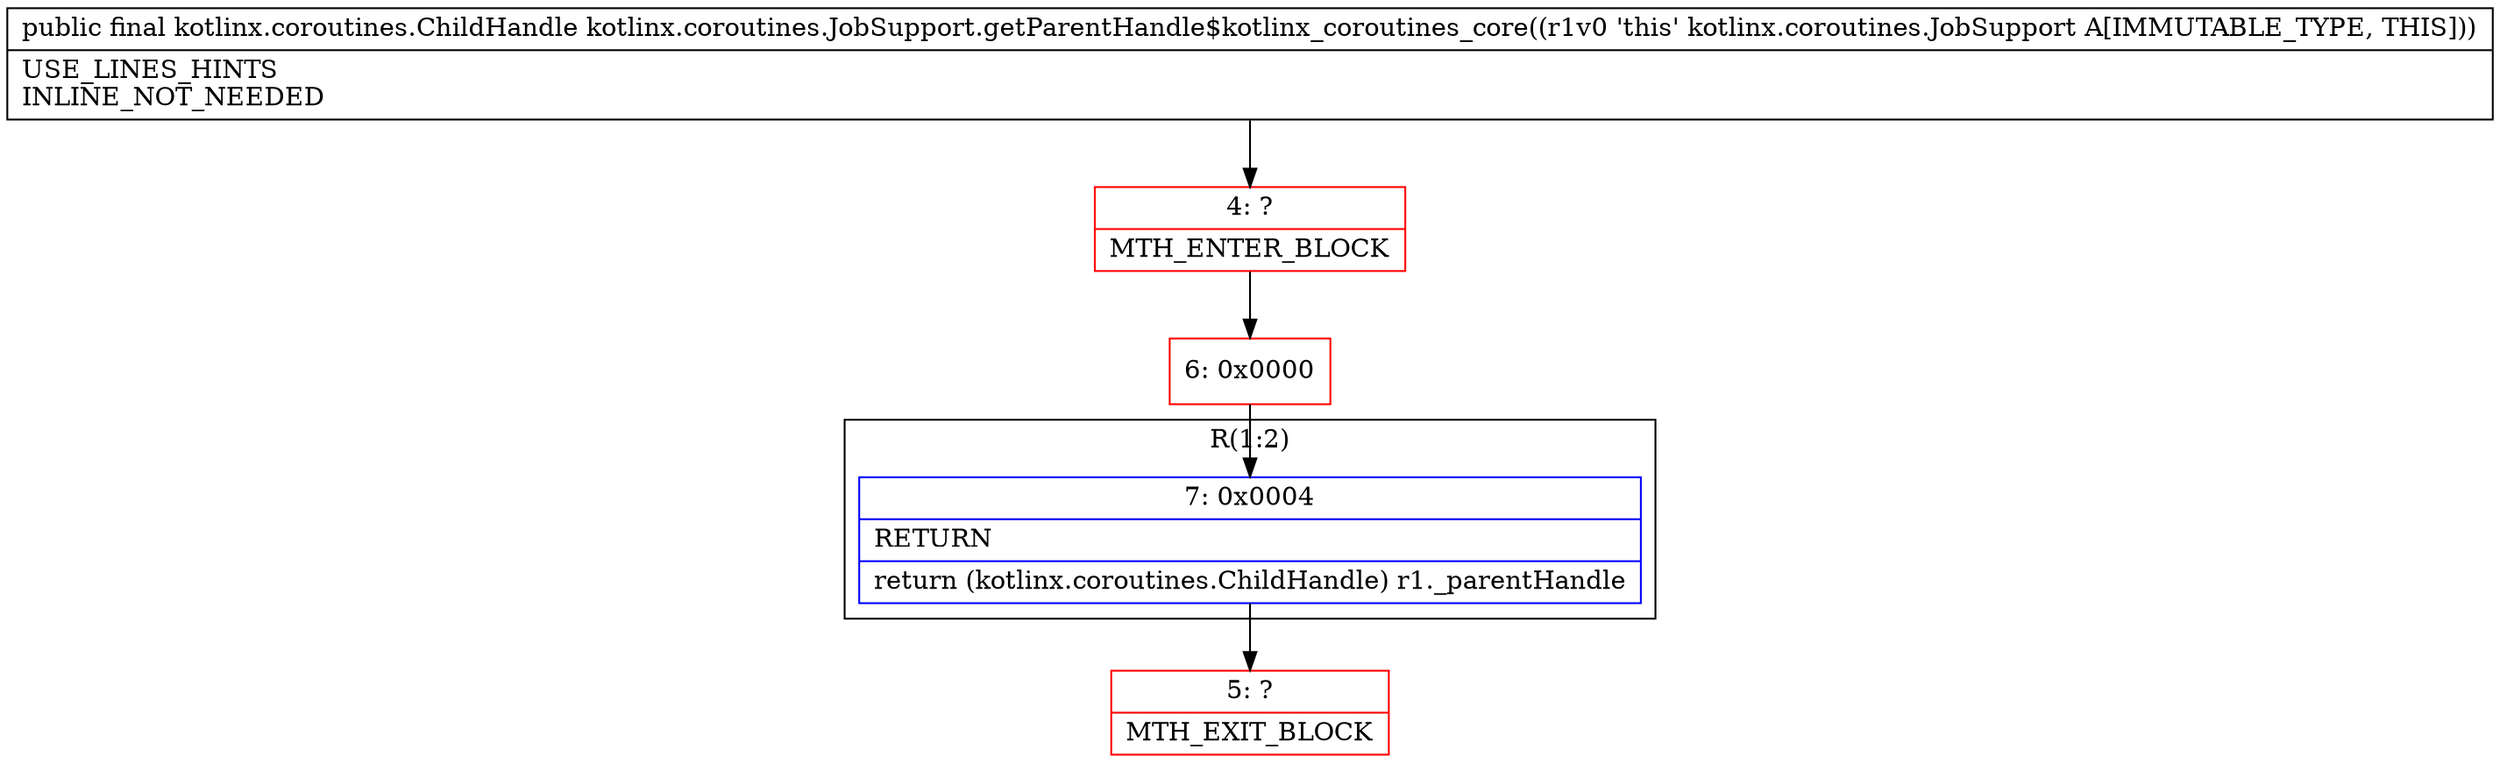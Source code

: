 digraph "CFG forkotlinx.coroutines.JobSupport.getParentHandle$kotlinx_coroutines_core()Lkotlinx\/coroutines\/ChildHandle;" {
subgraph cluster_Region_101431662 {
label = "R(1:2)";
node [shape=record,color=blue];
Node_7 [shape=record,label="{7\:\ 0x0004|RETURN\l|return (kotlinx.coroutines.ChildHandle) r1._parentHandle\l}"];
}
Node_4 [shape=record,color=red,label="{4\:\ ?|MTH_ENTER_BLOCK\l}"];
Node_6 [shape=record,color=red,label="{6\:\ 0x0000}"];
Node_5 [shape=record,color=red,label="{5\:\ ?|MTH_EXIT_BLOCK\l}"];
MethodNode[shape=record,label="{public final kotlinx.coroutines.ChildHandle kotlinx.coroutines.JobSupport.getParentHandle$kotlinx_coroutines_core((r1v0 'this' kotlinx.coroutines.JobSupport A[IMMUTABLE_TYPE, THIS]))  | USE_LINES_HINTS\lINLINE_NOT_NEEDED\l}"];
MethodNode -> Node_4;Node_7 -> Node_5;
Node_4 -> Node_6;
Node_6 -> Node_7;
}

